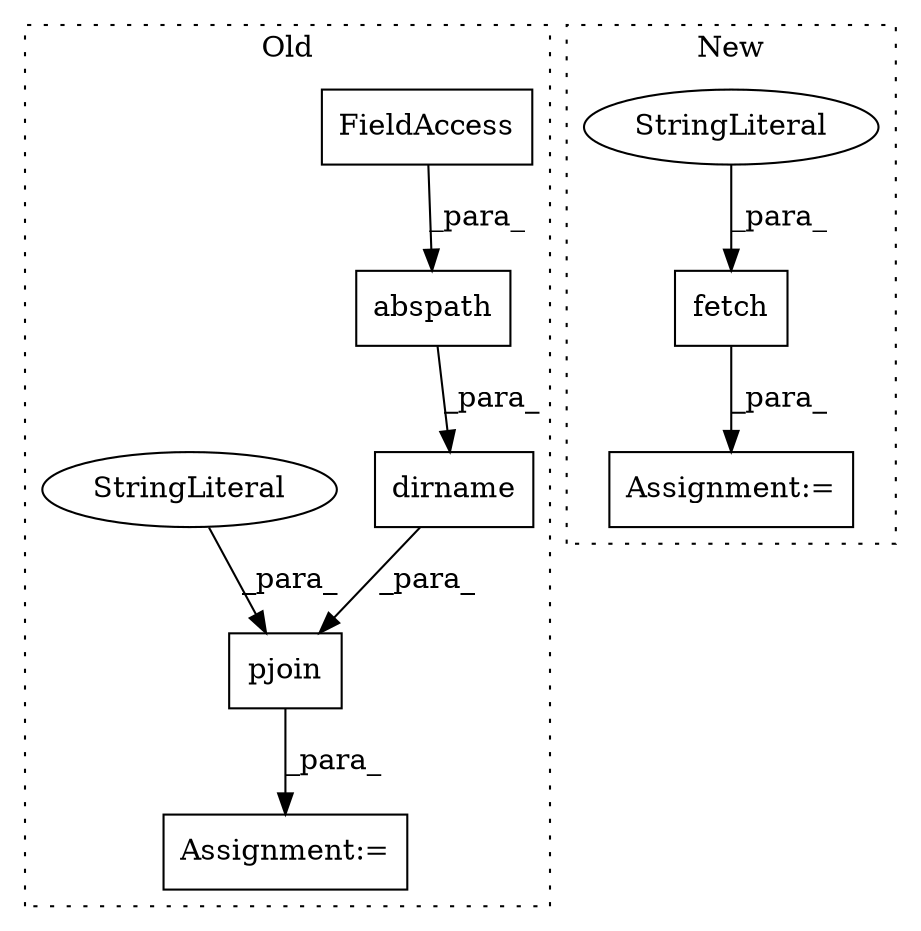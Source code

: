 digraph G {
subgraph cluster0 {
1 [label="abspath" a="32" s="834,850" l="8,1" shape="box"];
3 [label="pjoin" a="32" s="820,872" l="6,1" shape="box"];
4 [label="FieldAccess" a="22" s="842" l="8" shape="box"];
5 [label="StringLiteral" a="45" s="853" l="19" shape="ellipse"];
7 [label="Assignment:=" a="7" s="819" l="1" shape="box"];
9 [label="dirname" a="32" s="826,851" l="8,1" shape="box"];
label = "Old";
style="dotted";
}
subgraph cluster1 {
2 [label="fetch" a="32" s="786,829" l="6,1" shape="box"];
6 [label="StringLiteral" a="45" s="792" l="37" shape="ellipse"];
8 [label="Assignment:=" a="7" s="785" l="1" shape="box"];
label = "New";
style="dotted";
}
1 -> 9 [label="_para_"];
2 -> 8 [label="_para_"];
3 -> 7 [label="_para_"];
4 -> 1 [label="_para_"];
5 -> 3 [label="_para_"];
6 -> 2 [label="_para_"];
9 -> 3 [label="_para_"];
}
